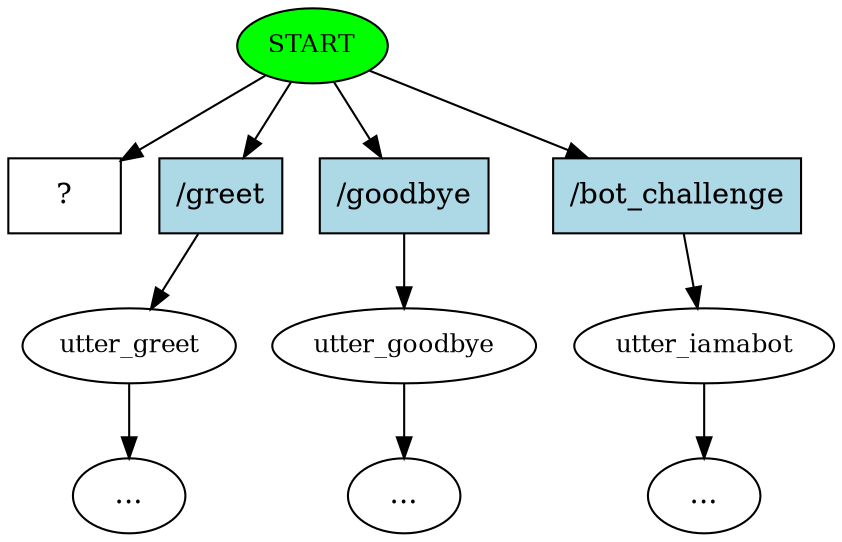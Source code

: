 digraph  {
0 [class="start active", fillcolor=green, fontsize=12, label=START, style=filled];
1 [class="", fontsize=12, label=utter_greet];
"-5" [class=ellipsis, label="..."];
4 [class="", fontsize=12, label=utter_goodbye];
"-6" [class=ellipsis, label="..."];
5 [class="", fontsize=12, label=utter_iamabot];
"-7" [class=ellipsis, label="..."];
6 [class="intent dashed active", label="  ?  ", shape=rect];
7 [class=intent, fillcolor=lightblue, label="/greet", shape=rect, style=filled];
8 [class=intent, fillcolor=lightblue, label="/goodbye", shape=rect, style=filled];
9 [class=intent, fillcolor=lightblue, label="/bot_challenge", shape=rect, style=filled];
0 -> 6  [class=active, key=NONE, label=""];
0 -> 7  [class="", key=0];
0 -> 8  [class="", key=0];
0 -> 9  [class="", key=0];
1 -> "-5"  [class="", key=NONE, label=""];
4 -> "-6"  [class="", key=NONE, label=""];
5 -> "-7"  [class="", key=NONE, label=""];
7 -> 1  [class="", key=0];
8 -> 4  [class="", key=0];
9 -> 5  [class="", key=0];
}
